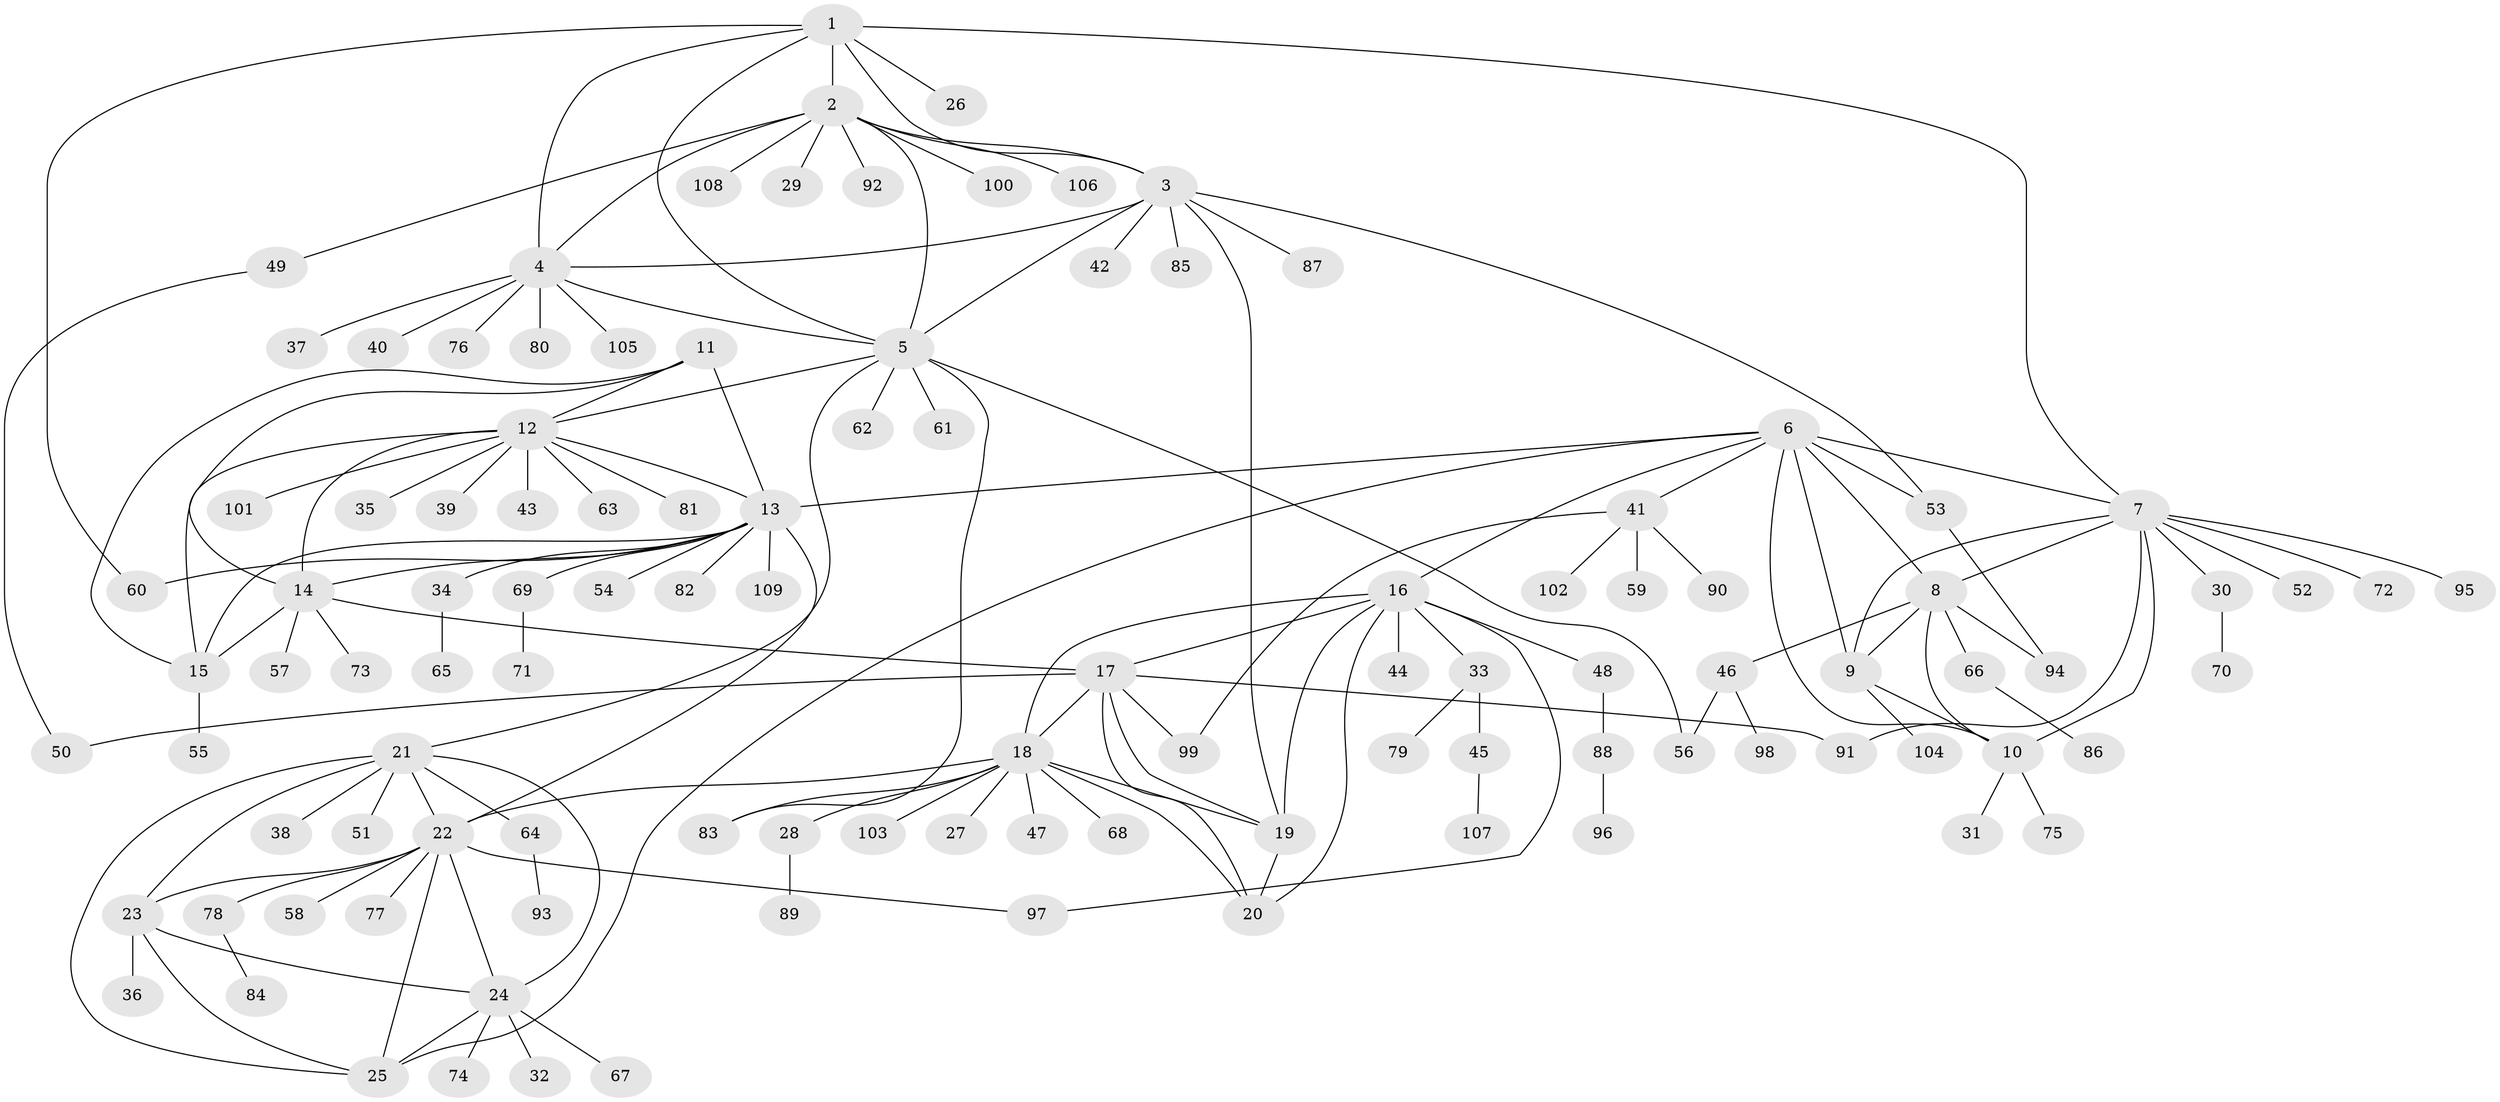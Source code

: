 // Generated by graph-tools (version 1.1) at 2025/02/03/09/25 03:02:45]
// undirected, 109 vertices, 153 edges
graph export_dot {
graph [start="1"]
  node [color=gray90,style=filled];
  1;
  2;
  3;
  4;
  5;
  6;
  7;
  8;
  9;
  10;
  11;
  12;
  13;
  14;
  15;
  16;
  17;
  18;
  19;
  20;
  21;
  22;
  23;
  24;
  25;
  26;
  27;
  28;
  29;
  30;
  31;
  32;
  33;
  34;
  35;
  36;
  37;
  38;
  39;
  40;
  41;
  42;
  43;
  44;
  45;
  46;
  47;
  48;
  49;
  50;
  51;
  52;
  53;
  54;
  55;
  56;
  57;
  58;
  59;
  60;
  61;
  62;
  63;
  64;
  65;
  66;
  67;
  68;
  69;
  70;
  71;
  72;
  73;
  74;
  75;
  76;
  77;
  78;
  79;
  80;
  81;
  82;
  83;
  84;
  85;
  86;
  87;
  88;
  89;
  90;
  91;
  92;
  93;
  94;
  95;
  96;
  97;
  98;
  99;
  100;
  101;
  102;
  103;
  104;
  105;
  106;
  107;
  108;
  109;
  1 -- 2;
  1 -- 3;
  1 -- 4;
  1 -- 5;
  1 -- 7;
  1 -- 26;
  1 -- 60;
  2 -- 3;
  2 -- 4;
  2 -- 5;
  2 -- 29;
  2 -- 49;
  2 -- 92;
  2 -- 100;
  2 -- 106;
  2 -- 108;
  3 -- 4;
  3 -- 5;
  3 -- 19;
  3 -- 42;
  3 -- 53;
  3 -- 85;
  3 -- 87;
  4 -- 5;
  4 -- 37;
  4 -- 40;
  4 -- 76;
  4 -- 80;
  4 -- 105;
  5 -- 12;
  5 -- 21;
  5 -- 56;
  5 -- 61;
  5 -- 62;
  5 -- 83;
  6 -- 7;
  6 -- 8;
  6 -- 9;
  6 -- 10;
  6 -- 13;
  6 -- 16;
  6 -- 25;
  6 -- 41;
  6 -- 53;
  7 -- 8;
  7 -- 9;
  7 -- 10;
  7 -- 30;
  7 -- 52;
  7 -- 72;
  7 -- 91;
  7 -- 95;
  8 -- 9;
  8 -- 10;
  8 -- 46;
  8 -- 66;
  8 -- 94;
  9 -- 10;
  9 -- 104;
  10 -- 31;
  10 -- 75;
  11 -- 12;
  11 -- 13;
  11 -- 14;
  11 -- 15;
  12 -- 13;
  12 -- 14;
  12 -- 15;
  12 -- 35;
  12 -- 39;
  12 -- 43;
  12 -- 63;
  12 -- 81;
  12 -- 101;
  13 -- 14;
  13 -- 15;
  13 -- 22;
  13 -- 34;
  13 -- 54;
  13 -- 60;
  13 -- 69;
  13 -- 82;
  13 -- 109;
  14 -- 15;
  14 -- 17;
  14 -- 57;
  14 -- 73;
  15 -- 55;
  16 -- 17;
  16 -- 18;
  16 -- 19;
  16 -- 20;
  16 -- 33;
  16 -- 44;
  16 -- 48;
  16 -- 97;
  17 -- 18;
  17 -- 19;
  17 -- 20;
  17 -- 50;
  17 -- 91;
  17 -- 99;
  18 -- 19;
  18 -- 20;
  18 -- 22;
  18 -- 27;
  18 -- 28;
  18 -- 47;
  18 -- 68;
  18 -- 83;
  18 -- 103;
  19 -- 20;
  21 -- 22;
  21 -- 23;
  21 -- 24;
  21 -- 25;
  21 -- 38;
  21 -- 51;
  21 -- 64;
  22 -- 23;
  22 -- 24;
  22 -- 25;
  22 -- 58;
  22 -- 77;
  22 -- 78;
  22 -- 97;
  23 -- 24;
  23 -- 25;
  23 -- 36;
  24 -- 25;
  24 -- 32;
  24 -- 67;
  24 -- 74;
  28 -- 89;
  30 -- 70;
  33 -- 45;
  33 -- 79;
  34 -- 65;
  41 -- 59;
  41 -- 90;
  41 -- 99;
  41 -- 102;
  45 -- 107;
  46 -- 56;
  46 -- 98;
  48 -- 88;
  49 -- 50;
  53 -- 94;
  64 -- 93;
  66 -- 86;
  69 -- 71;
  78 -- 84;
  88 -- 96;
}
